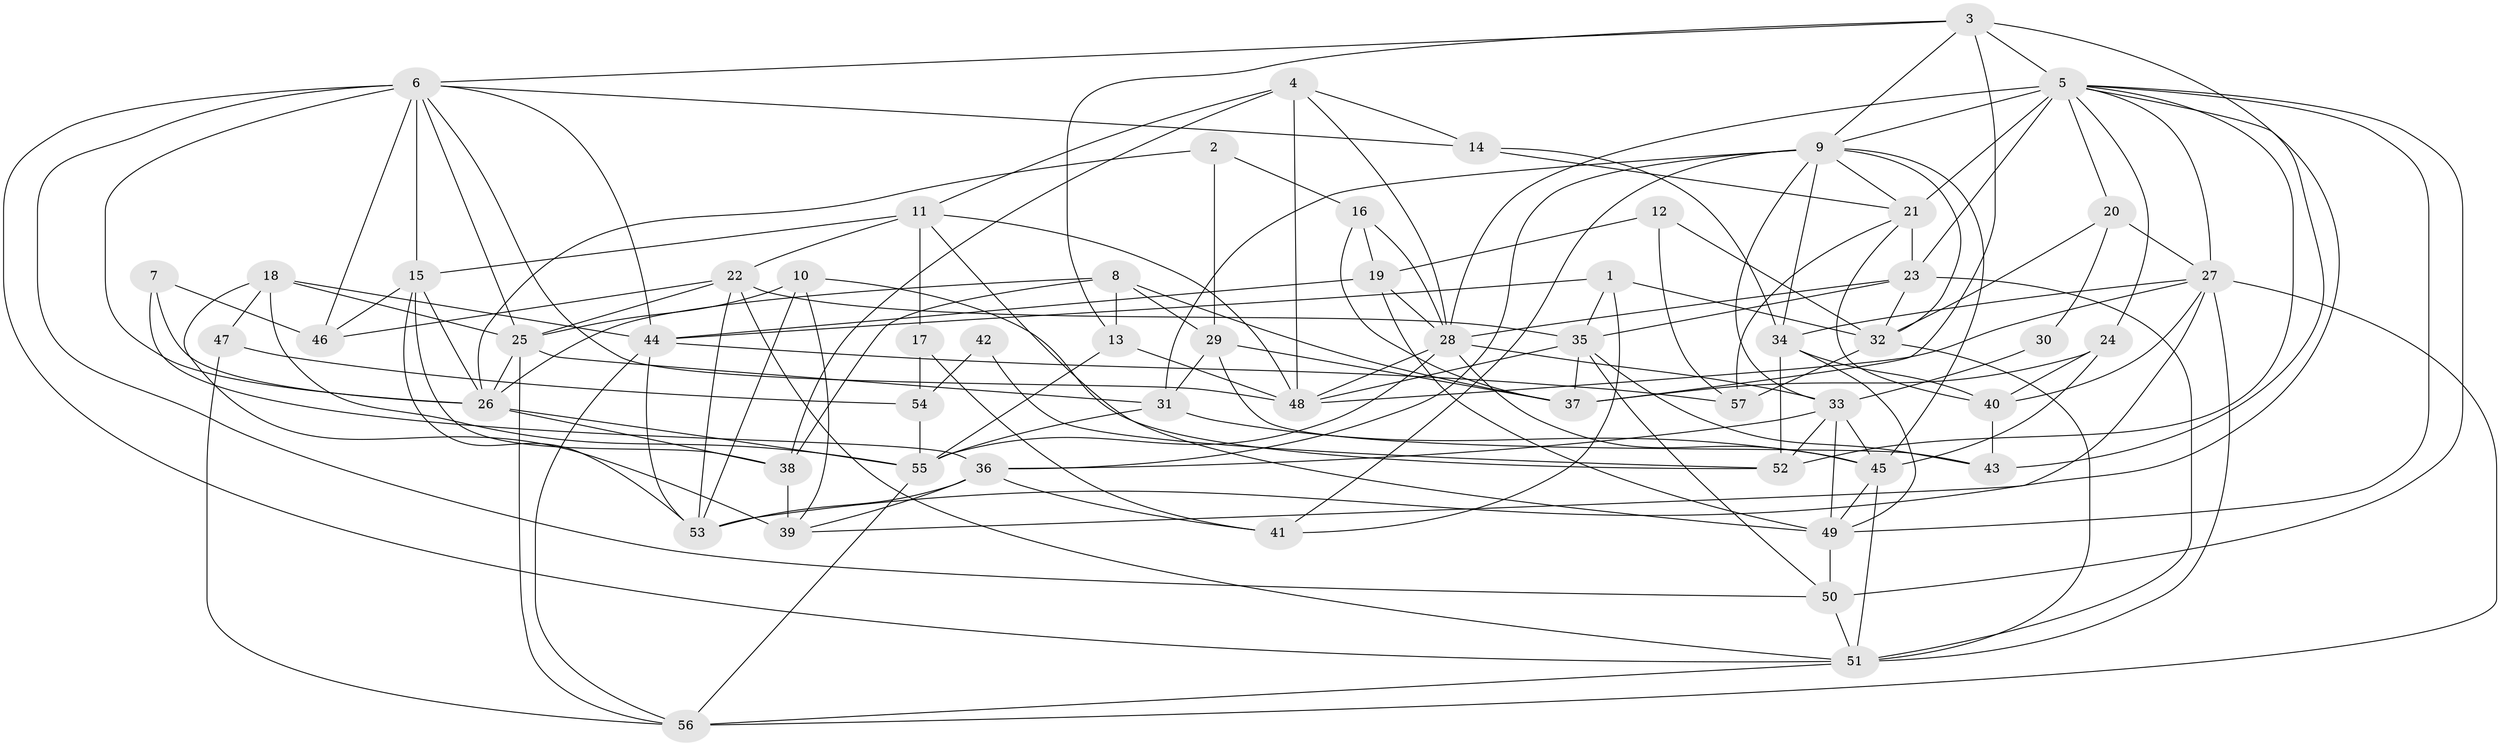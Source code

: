 // original degree distribution, {4: 0.30973451327433627, 5: 0.20353982300884957, 2: 0.1592920353982301, 3: 0.18584070796460178, 7: 0.017699115044247787, 6: 0.12389380530973451}
// Generated by graph-tools (version 1.1) at 2025/02/03/09/25 03:02:08]
// undirected, 57 vertices, 158 edges
graph export_dot {
graph [start="1"]
  node [color=gray90,style=filled];
  1;
  2;
  3;
  4;
  5;
  6;
  7;
  8;
  9;
  10;
  11;
  12;
  13;
  14;
  15;
  16;
  17;
  18;
  19;
  20;
  21;
  22;
  23;
  24;
  25;
  26;
  27;
  28;
  29;
  30;
  31;
  32;
  33;
  34;
  35;
  36;
  37;
  38;
  39;
  40;
  41;
  42;
  43;
  44;
  45;
  46;
  47;
  48;
  49;
  50;
  51;
  52;
  53;
  54;
  55;
  56;
  57;
  1 -- 32 [weight=1.0];
  1 -- 35 [weight=1.0];
  1 -- 41 [weight=1.0];
  1 -- 44 [weight=1.0];
  2 -- 16 [weight=1.0];
  2 -- 26 [weight=1.0];
  2 -- 29 [weight=1.0];
  3 -- 5 [weight=1.0];
  3 -- 6 [weight=1.0];
  3 -- 9 [weight=1.0];
  3 -- 13 [weight=1.0];
  3 -- 37 [weight=1.0];
  3 -- 43 [weight=1.0];
  4 -- 11 [weight=1.0];
  4 -- 14 [weight=1.0];
  4 -- 28 [weight=1.0];
  4 -- 38 [weight=1.0];
  4 -- 48 [weight=1.0];
  5 -- 9 [weight=1.0];
  5 -- 20 [weight=1.0];
  5 -- 21 [weight=4.0];
  5 -- 23 [weight=2.0];
  5 -- 24 [weight=1.0];
  5 -- 27 [weight=1.0];
  5 -- 28 [weight=1.0];
  5 -- 49 [weight=1.0];
  5 -- 50 [weight=1.0];
  5 -- 52 [weight=1.0];
  5 -- 53 [weight=1.0];
  6 -- 14 [weight=1.0];
  6 -- 15 [weight=2.0];
  6 -- 25 [weight=1.0];
  6 -- 26 [weight=1.0];
  6 -- 44 [weight=1.0];
  6 -- 46 [weight=1.0];
  6 -- 48 [weight=1.0];
  6 -- 50 [weight=1.0];
  6 -- 51 [weight=1.0];
  7 -- 26 [weight=1.0];
  7 -- 36 [weight=1.0];
  7 -- 46 [weight=1.0];
  8 -- 13 [weight=1.0];
  8 -- 26 [weight=1.0];
  8 -- 29 [weight=1.0];
  8 -- 37 [weight=1.0];
  8 -- 38 [weight=1.0];
  9 -- 21 [weight=1.0];
  9 -- 31 [weight=1.0];
  9 -- 32 [weight=1.0];
  9 -- 33 [weight=1.0];
  9 -- 34 [weight=1.0];
  9 -- 36 [weight=1.0];
  9 -- 41 [weight=1.0];
  9 -- 45 [weight=1.0];
  10 -- 25 [weight=1.0];
  10 -- 39 [weight=1.0];
  10 -- 52 [weight=1.0];
  10 -- 53 [weight=1.0];
  11 -- 15 [weight=1.0];
  11 -- 17 [weight=1.0];
  11 -- 22 [weight=2.0];
  11 -- 48 [weight=1.0];
  11 -- 49 [weight=1.0];
  12 -- 19 [weight=1.0];
  12 -- 32 [weight=1.0];
  12 -- 57 [weight=1.0];
  13 -- 48 [weight=1.0];
  13 -- 55 [weight=1.0];
  14 -- 21 [weight=1.0];
  14 -- 34 [weight=1.0];
  15 -- 26 [weight=1.0];
  15 -- 38 [weight=1.0];
  15 -- 46 [weight=1.0];
  15 -- 53 [weight=1.0];
  16 -- 19 [weight=1.0];
  16 -- 28 [weight=1.0];
  16 -- 37 [weight=1.0];
  17 -- 41 [weight=1.0];
  17 -- 54 [weight=1.0];
  18 -- 25 [weight=1.0];
  18 -- 39 [weight=1.0];
  18 -- 44 [weight=1.0];
  18 -- 47 [weight=1.0];
  18 -- 55 [weight=1.0];
  19 -- 28 [weight=1.0];
  19 -- 44 [weight=1.0];
  19 -- 49 [weight=1.0];
  20 -- 27 [weight=1.0];
  20 -- 30 [weight=1.0];
  20 -- 32 [weight=1.0];
  21 -- 23 [weight=1.0];
  21 -- 40 [weight=1.0];
  21 -- 57 [weight=1.0];
  22 -- 25 [weight=1.0];
  22 -- 35 [weight=1.0];
  22 -- 46 [weight=1.0];
  22 -- 51 [weight=1.0];
  22 -- 53 [weight=1.0];
  23 -- 28 [weight=1.0];
  23 -- 32 [weight=1.0];
  23 -- 35 [weight=1.0];
  23 -- 51 [weight=1.0];
  24 -- 37 [weight=1.0];
  24 -- 40 [weight=1.0];
  24 -- 45 [weight=1.0];
  25 -- 26 [weight=1.0];
  25 -- 31 [weight=1.0];
  25 -- 56 [weight=1.0];
  26 -- 38 [weight=1.0];
  26 -- 55 [weight=1.0];
  27 -- 34 [weight=1.0];
  27 -- 39 [weight=1.0];
  27 -- 40 [weight=1.0];
  27 -- 48 [weight=1.0];
  27 -- 51 [weight=1.0];
  27 -- 56 [weight=1.0];
  28 -- 33 [weight=1.0];
  28 -- 45 [weight=1.0];
  28 -- 48 [weight=1.0];
  28 -- 55 [weight=1.0];
  29 -- 31 [weight=1.0];
  29 -- 37 [weight=1.0];
  29 -- 43 [weight=1.0];
  30 -- 33 [weight=2.0];
  31 -- 45 [weight=1.0];
  31 -- 55 [weight=1.0];
  32 -- 51 [weight=1.0];
  32 -- 57 [weight=1.0];
  33 -- 36 [weight=1.0];
  33 -- 45 [weight=1.0];
  33 -- 49 [weight=1.0];
  33 -- 52 [weight=1.0];
  34 -- 40 [weight=1.0];
  34 -- 49 [weight=1.0];
  34 -- 52 [weight=1.0];
  35 -- 37 [weight=1.0];
  35 -- 43 [weight=1.0];
  35 -- 48 [weight=1.0];
  35 -- 50 [weight=1.0];
  36 -- 39 [weight=1.0];
  36 -- 41 [weight=1.0];
  36 -- 53 [weight=1.0];
  38 -- 39 [weight=1.0];
  40 -- 43 [weight=1.0];
  42 -- 52 [weight=1.0];
  42 -- 54 [weight=1.0];
  44 -- 53 [weight=1.0];
  44 -- 56 [weight=1.0];
  44 -- 57 [weight=1.0];
  45 -- 49 [weight=1.0];
  45 -- 51 [weight=1.0];
  47 -- 54 [weight=1.0];
  47 -- 56 [weight=1.0];
  49 -- 50 [weight=1.0];
  50 -- 51 [weight=1.0];
  51 -- 56 [weight=1.0];
  54 -- 55 [weight=2.0];
  55 -- 56 [weight=1.0];
}
